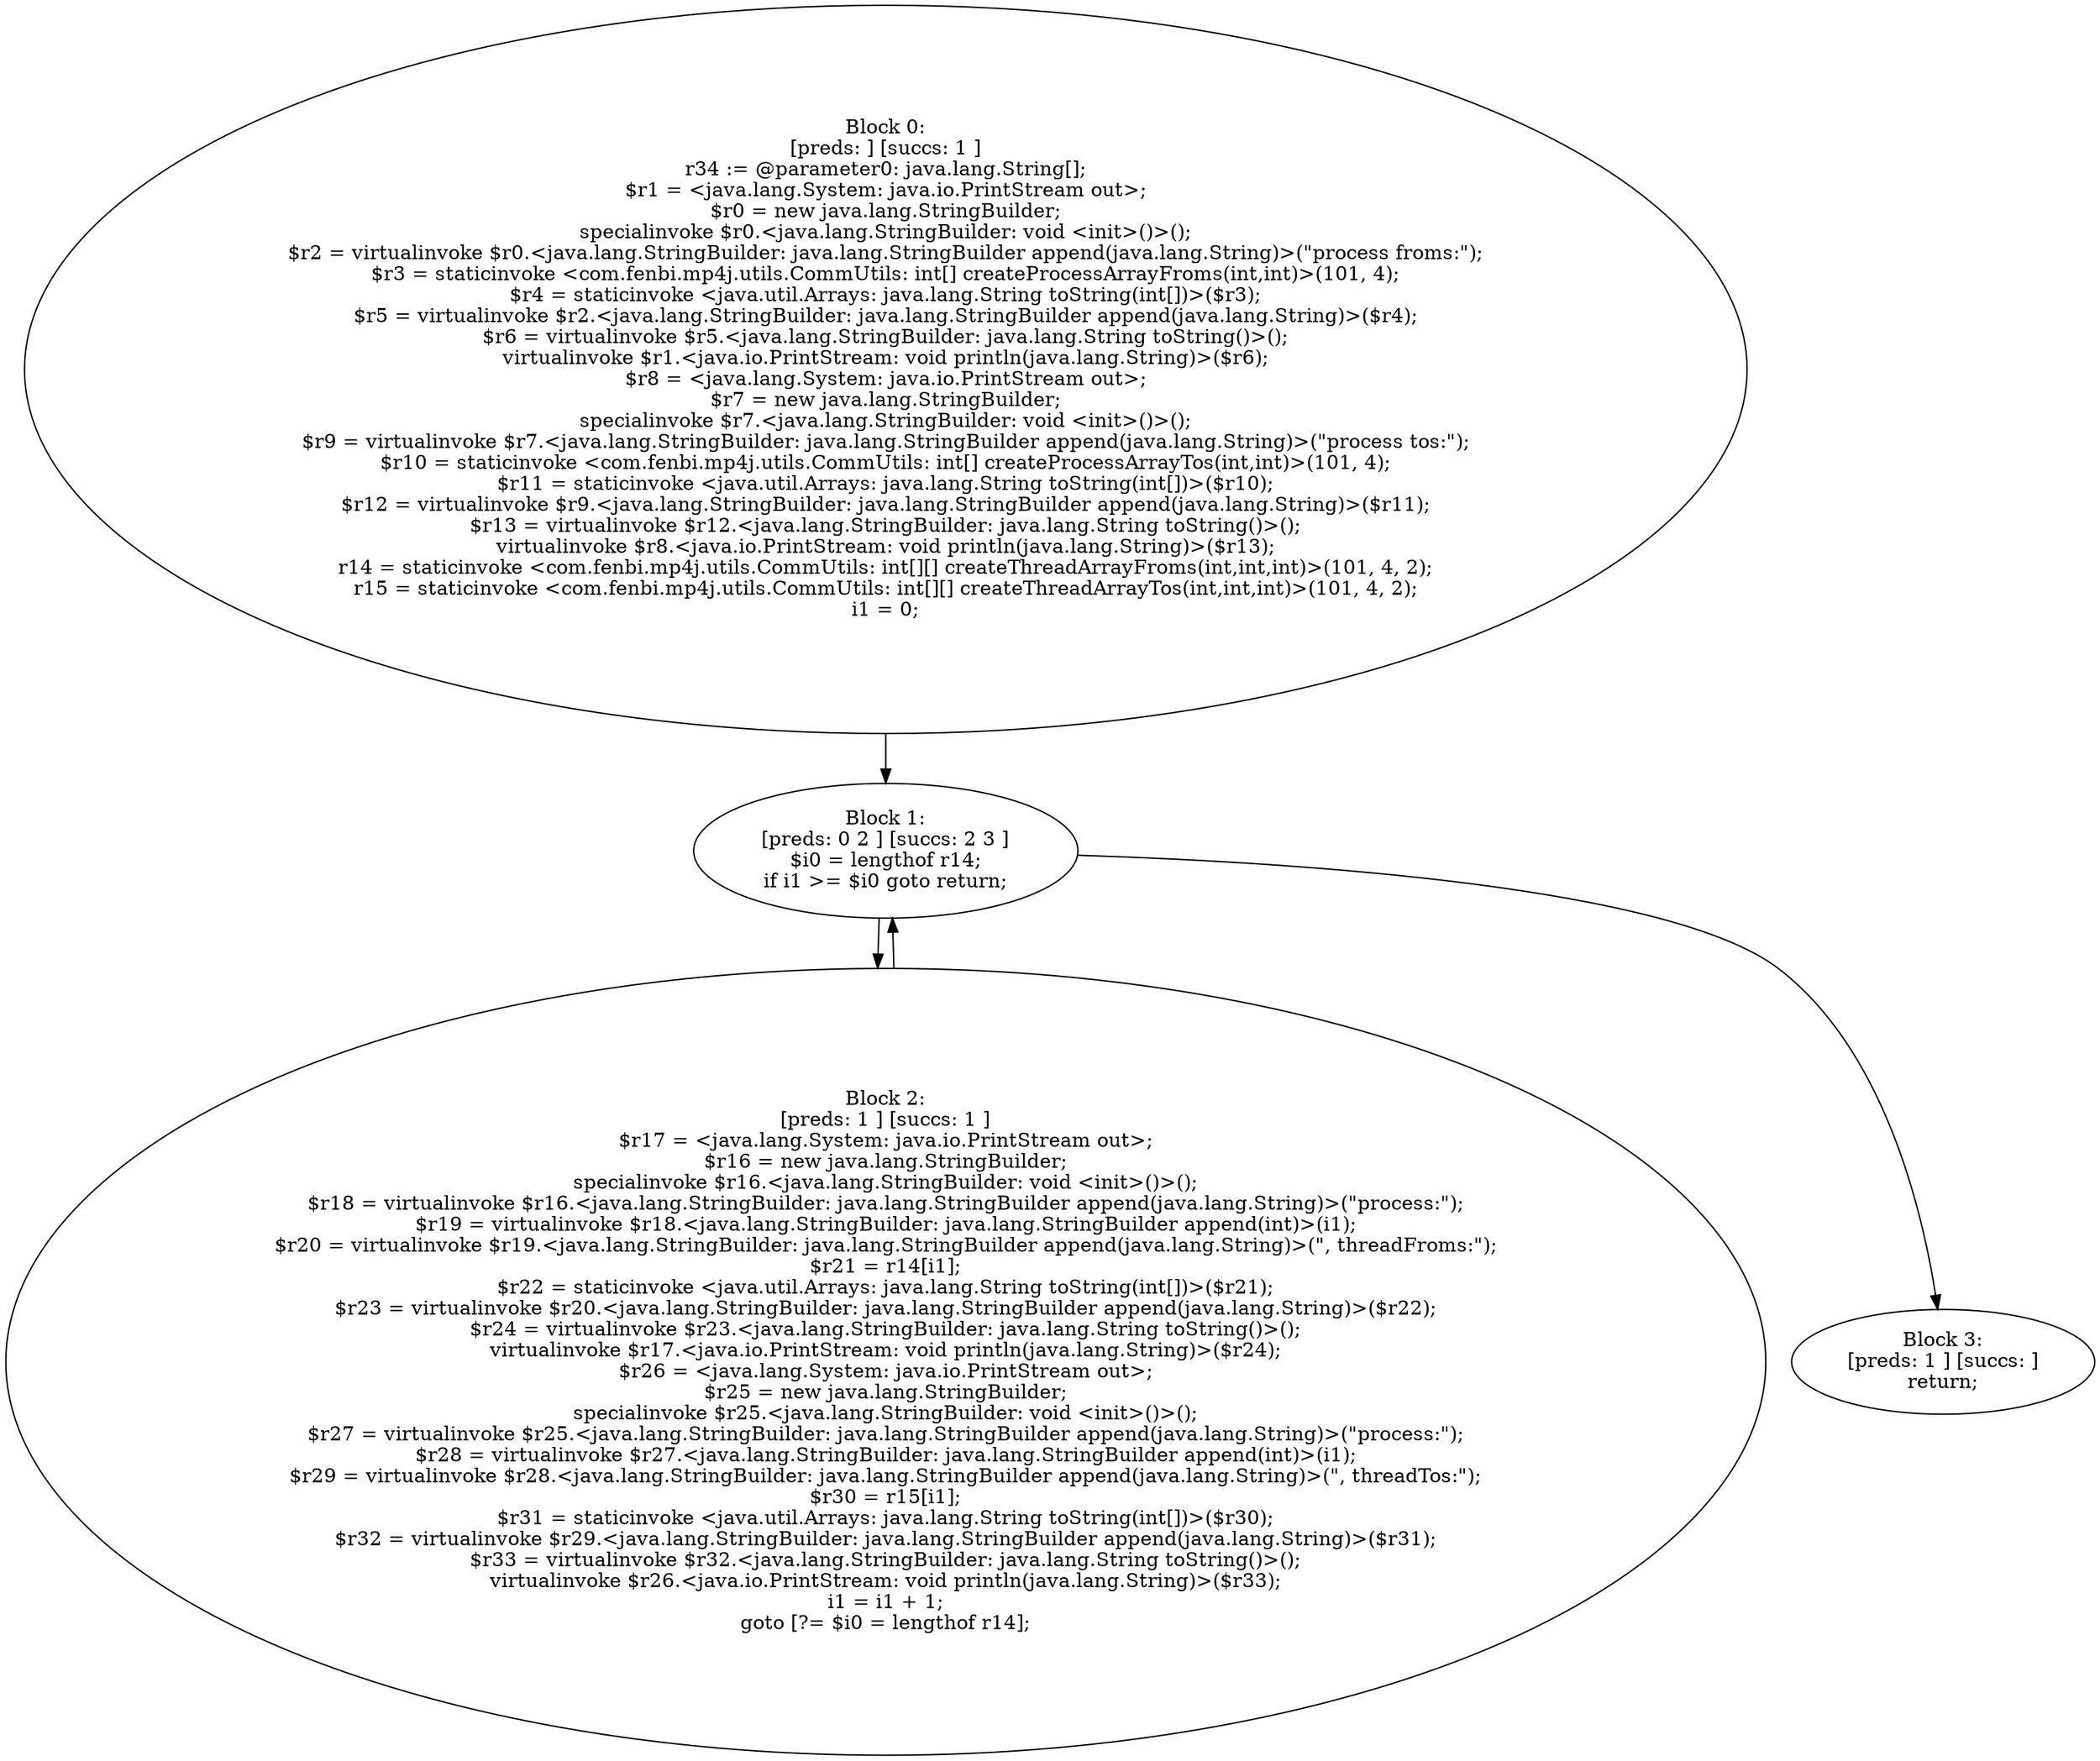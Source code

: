 digraph "unitGraph" {
    "Block 0:
[preds: ] [succs: 1 ]
r34 := @parameter0: java.lang.String[];
$r1 = <java.lang.System: java.io.PrintStream out>;
$r0 = new java.lang.StringBuilder;
specialinvoke $r0.<java.lang.StringBuilder: void <init>()>();
$r2 = virtualinvoke $r0.<java.lang.StringBuilder: java.lang.StringBuilder append(java.lang.String)>(\"process froms:\");
$r3 = staticinvoke <com.fenbi.mp4j.utils.CommUtils: int[] createProcessArrayFroms(int,int)>(101, 4);
$r4 = staticinvoke <java.util.Arrays: java.lang.String toString(int[])>($r3);
$r5 = virtualinvoke $r2.<java.lang.StringBuilder: java.lang.StringBuilder append(java.lang.String)>($r4);
$r6 = virtualinvoke $r5.<java.lang.StringBuilder: java.lang.String toString()>();
virtualinvoke $r1.<java.io.PrintStream: void println(java.lang.String)>($r6);
$r8 = <java.lang.System: java.io.PrintStream out>;
$r7 = new java.lang.StringBuilder;
specialinvoke $r7.<java.lang.StringBuilder: void <init>()>();
$r9 = virtualinvoke $r7.<java.lang.StringBuilder: java.lang.StringBuilder append(java.lang.String)>(\"process tos:\");
$r10 = staticinvoke <com.fenbi.mp4j.utils.CommUtils: int[] createProcessArrayTos(int,int)>(101, 4);
$r11 = staticinvoke <java.util.Arrays: java.lang.String toString(int[])>($r10);
$r12 = virtualinvoke $r9.<java.lang.StringBuilder: java.lang.StringBuilder append(java.lang.String)>($r11);
$r13 = virtualinvoke $r12.<java.lang.StringBuilder: java.lang.String toString()>();
virtualinvoke $r8.<java.io.PrintStream: void println(java.lang.String)>($r13);
r14 = staticinvoke <com.fenbi.mp4j.utils.CommUtils: int[][] createThreadArrayFroms(int,int,int)>(101, 4, 2);
r15 = staticinvoke <com.fenbi.mp4j.utils.CommUtils: int[][] createThreadArrayTos(int,int,int)>(101, 4, 2);
i1 = 0;
"
    "Block 1:
[preds: 0 2 ] [succs: 2 3 ]
$i0 = lengthof r14;
if i1 >= $i0 goto return;
"
    "Block 2:
[preds: 1 ] [succs: 1 ]
$r17 = <java.lang.System: java.io.PrintStream out>;
$r16 = new java.lang.StringBuilder;
specialinvoke $r16.<java.lang.StringBuilder: void <init>()>();
$r18 = virtualinvoke $r16.<java.lang.StringBuilder: java.lang.StringBuilder append(java.lang.String)>(\"process:\");
$r19 = virtualinvoke $r18.<java.lang.StringBuilder: java.lang.StringBuilder append(int)>(i1);
$r20 = virtualinvoke $r19.<java.lang.StringBuilder: java.lang.StringBuilder append(java.lang.String)>(\", threadFroms:\");
$r21 = r14[i1];
$r22 = staticinvoke <java.util.Arrays: java.lang.String toString(int[])>($r21);
$r23 = virtualinvoke $r20.<java.lang.StringBuilder: java.lang.StringBuilder append(java.lang.String)>($r22);
$r24 = virtualinvoke $r23.<java.lang.StringBuilder: java.lang.String toString()>();
virtualinvoke $r17.<java.io.PrintStream: void println(java.lang.String)>($r24);
$r26 = <java.lang.System: java.io.PrintStream out>;
$r25 = new java.lang.StringBuilder;
specialinvoke $r25.<java.lang.StringBuilder: void <init>()>();
$r27 = virtualinvoke $r25.<java.lang.StringBuilder: java.lang.StringBuilder append(java.lang.String)>(\"process:\");
$r28 = virtualinvoke $r27.<java.lang.StringBuilder: java.lang.StringBuilder append(int)>(i1);
$r29 = virtualinvoke $r28.<java.lang.StringBuilder: java.lang.StringBuilder append(java.lang.String)>(\", threadTos:\");
$r30 = r15[i1];
$r31 = staticinvoke <java.util.Arrays: java.lang.String toString(int[])>($r30);
$r32 = virtualinvoke $r29.<java.lang.StringBuilder: java.lang.StringBuilder append(java.lang.String)>($r31);
$r33 = virtualinvoke $r32.<java.lang.StringBuilder: java.lang.String toString()>();
virtualinvoke $r26.<java.io.PrintStream: void println(java.lang.String)>($r33);
i1 = i1 + 1;
goto [?= $i0 = lengthof r14];
"
    "Block 3:
[preds: 1 ] [succs: ]
return;
"
    "Block 0:
[preds: ] [succs: 1 ]
r34 := @parameter0: java.lang.String[];
$r1 = <java.lang.System: java.io.PrintStream out>;
$r0 = new java.lang.StringBuilder;
specialinvoke $r0.<java.lang.StringBuilder: void <init>()>();
$r2 = virtualinvoke $r0.<java.lang.StringBuilder: java.lang.StringBuilder append(java.lang.String)>(\"process froms:\");
$r3 = staticinvoke <com.fenbi.mp4j.utils.CommUtils: int[] createProcessArrayFroms(int,int)>(101, 4);
$r4 = staticinvoke <java.util.Arrays: java.lang.String toString(int[])>($r3);
$r5 = virtualinvoke $r2.<java.lang.StringBuilder: java.lang.StringBuilder append(java.lang.String)>($r4);
$r6 = virtualinvoke $r5.<java.lang.StringBuilder: java.lang.String toString()>();
virtualinvoke $r1.<java.io.PrintStream: void println(java.lang.String)>($r6);
$r8 = <java.lang.System: java.io.PrintStream out>;
$r7 = new java.lang.StringBuilder;
specialinvoke $r7.<java.lang.StringBuilder: void <init>()>();
$r9 = virtualinvoke $r7.<java.lang.StringBuilder: java.lang.StringBuilder append(java.lang.String)>(\"process tos:\");
$r10 = staticinvoke <com.fenbi.mp4j.utils.CommUtils: int[] createProcessArrayTos(int,int)>(101, 4);
$r11 = staticinvoke <java.util.Arrays: java.lang.String toString(int[])>($r10);
$r12 = virtualinvoke $r9.<java.lang.StringBuilder: java.lang.StringBuilder append(java.lang.String)>($r11);
$r13 = virtualinvoke $r12.<java.lang.StringBuilder: java.lang.String toString()>();
virtualinvoke $r8.<java.io.PrintStream: void println(java.lang.String)>($r13);
r14 = staticinvoke <com.fenbi.mp4j.utils.CommUtils: int[][] createThreadArrayFroms(int,int,int)>(101, 4, 2);
r15 = staticinvoke <com.fenbi.mp4j.utils.CommUtils: int[][] createThreadArrayTos(int,int,int)>(101, 4, 2);
i1 = 0;
"->"Block 1:
[preds: 0 2 ] [succs: 2 3 ]
$i0 = lengthof r14;
if i1 >= $i0 goto return;
";
    "Block 1:
[preds: 0 2 ] [succs: 2 3 ]
$i0 = lengthof r14;
if i1 >= $i0 goto return;
"->"Block 2:
[preds: 1 ] [succs: 1 ]
$r17 = <java.lang.System: java.io.PrintStream out>;
$r16 = new java.lang.StringBuilder;
specialinvoke $r16.<java.lang.StringBuilder: void <init>()>();
$r18 = virtualinvoke $r16.<java.lang.StringBuilder: java.lang.StringBuilder append(java.lang.String)>(\"process:\");
$r19 = virtualinvoke $r18.<java.lang.StringBuilder: java.lang.StringBuilder append(int)>(i1);
$r20 = virtualinvoke $r19.<java.lang.StringBuilder: java.lang.StringBuilder append(java.lang.String)>(\", threadFroms:\");
$r21 = r14[i1];
$r22 = staticinvoke <java.util.Arrays: java.lang.String toString(int[])>($r21);
$r23 = virtualinvoke $r20.<java.lang.StringBuilder: java.lang.StringBuilder append(java.lang.String)>($r22);
$r24 = virtualinvoke $r23.<java.lang.StringBuilder: java.lang.String toString()>();
virtualinvoke $r17.<java.io.PrintStream: void println(java.lang.String)>($r24);
$r26 = <java.lang.System: java.io.PrintStream out>;
$r25 = new java.lang.StringBuilder;
specialinvoke $r25.<java.lang.StringBuilder: void <init>()>();
$r27 = virtualinvoke $r25.<java.lang.StringBuilder: java.lang.StringBuilder append(java.lang.String)>(\"process:\");
$r28 = virtualinvoke $r27.<java.lang.StringBuilder: java.lang.StringBuilder append(int)>(i1);
$r29 = virtualinvoke $r28.<java.lang.StringBuilder: java.lang.StringBuilder append(java.lang.String)>(\", threadTos:\");
$r30 = r15[i1];
$r31 = staticinvoke <java.util.Arrays: java.lang.String toString(int[])>($r30);
$r32 = virtualinvoke $r29.<java.lang.StringBuilder: java.lang.StringBuilder append(java.lang.String)>($r31);
$r33 = virtualinvoke $r32.<java.lang.StringBuilder: java.lang.String toString()>();
virtualinvoke $r26.<java.io.PrintStream: void println(java.lang.String)>($r33);
i1 = i1 + 1;
goto [?= $i0 = lengthof r14];
";
    "Block 1:
[preds: 0 2 ] [succs: 2 3 ]
$i0 = lengthof r14;
if i1 >= $i0 goto return;
"->"Block 3:
[preds: 1 ] [succs: ]
return;
";
    "Block 2:
[preds: 1 ] [succs: 1 ]
$r17 = <java.lang.System: java.io.PrintStream out>;
$r16 = new java.lang.StringBuilder;
specialinvoke $r16.<java.lang.StringBuilder: void <init>()>();
$r18 = virtualinvoke $r16.<java.lang.StringBuilder: java.lang.StringBuilder append(java.lang.String)>(\"process:\");
$r19 = virtualinvoke $r18.<java.lang.StringBuilder: java.lang.StringBuilder append(int)>(i1);
$r20 = virtualinvoke $r19.<java.lang.StringBuilder: java.lang.StringBuilder append(java.lang.String)>(\", threadFroms:\");
$r21 = r14[i1];
$r22 = staticinvoke <java.util.Arrays: java.lang.String toString(int[])>($r21);
$r23 = virtualinvoke $r20.<java.lang.StringBuilder: java.lang.StringBuilder append(java.lang.String)>($r22);
$r24 = virtualinvoke $r23.<java.lang.StringBuilder: java.lang.String toString()>();
virtualinvoke $r17.<java.io.PrintStream: void println(java.lang.String)>($r24);
$r26 = <java.lang.System: java.io.PrintStream out>;
$r25 = new java.lang.StringBuilder;
specialinvoke $r25.<java.lang.StringBuilder: void <init>()>();
$r27 = virtualinvoke $r25.<java.lang.StringBuilder: java.lang.StringBuilder append(java.lang.String)>(\"process:\");
$r28 = virtualinvoke $r27.<java.lang.StringBuilder: java.lang.StringBuilder append(int)>(i1);
$r29 = virtualinvoke $r28.<java.lang.StringBuilder: java.lang.StringBuilder append(java.lang.String)>(\", threadTos:\");
$r30 = r15[i1];
$r31 = staticinvoke <java.util.Arrays: java.lang.String toString(int[])>($r30);
$r32 = virtualinvoke $r29.<java.lang.StringBuilder: java.lang.StringBuilder append(java.lang.String)>($r31);
$r33 = virtualinvoke $r32.<java.lang.StringBuilder: java.lang.String toString()>();
virtualinvoke $r26.<java.io.PrintStream: void println(java.lang.String)>($r33);
i1 = i1 + 1;
goto [?= $i0 = lengthof r14];
"->"Block 1:
[preds: 0 2 ] [succs: 2 3 ]
$i0 = lengthof r14;
if i1 >= $i0 goto return;
";
}

